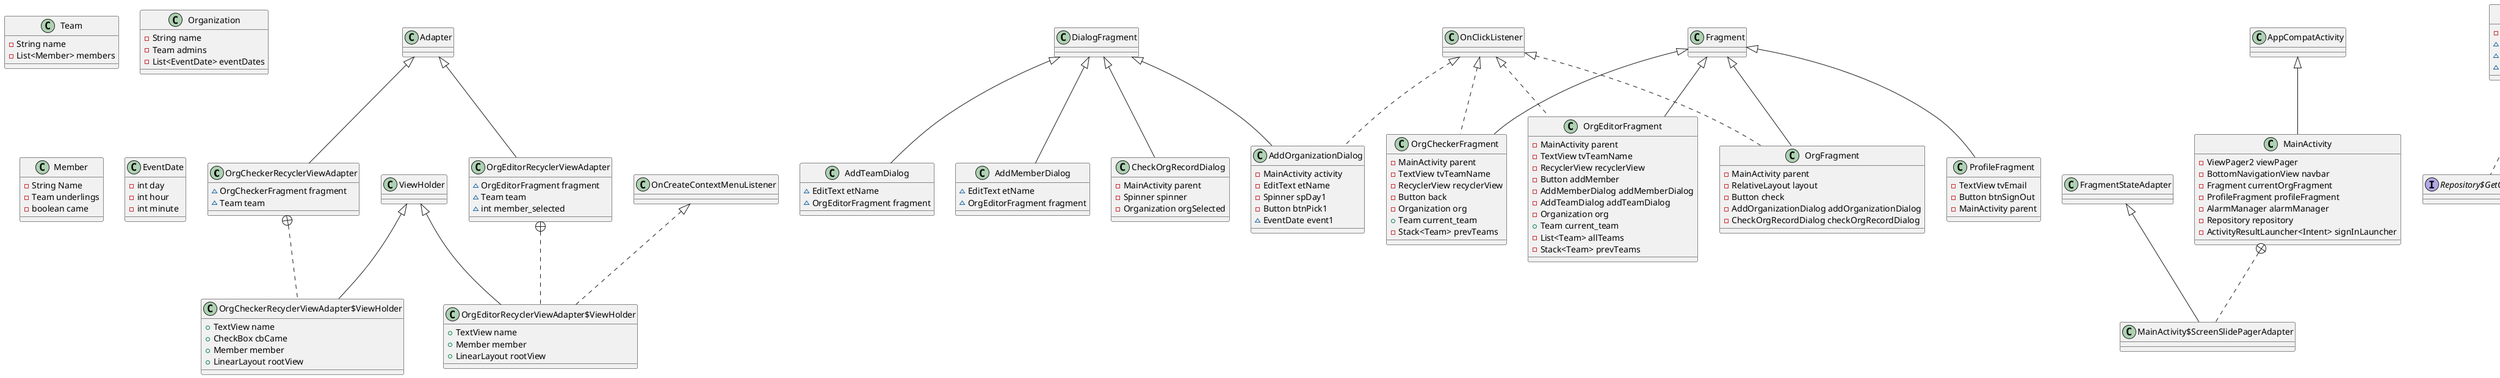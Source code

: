 @startuml
class OrgCheckerRecyclerViewAdapter {
~ OrgCheckerFragment fragment
~ Team team
}

class OrgCheckerRecyclerViewAdapter$ViewHolder {
+ TextView name
+ CheckBox cbCame
+ Member member
+ LinearLayout rootView
}

class Team {
- String name
- List<Member> members
}

class OrgEditorRecyclerViewAdapter {
~ OrgEditorFragment fragment
~ Team team
~ int member_selected
}

class OrgEditorRecyclerViewAdapter$ViewHolder {
+ TextView name
+ Member member
+ LinearLayout rootView
}

class AddTeamDialog {
~ EditText etName
~ OrgEditorFragment fragment
}

class MainActivity {
- ViewPager2 viewPager
- BottomNavigationView navbar
- Fragment currentOrgFragment
- ProfileFragment profileFragment
- AlarmManager alarmManager
- Repository repository
- ActivityResultLauncher<Intent> signInLauncher
}

class MainActivity$ScreenSlidePagerAdapter {
}
class OrgCheckerFragment {
- MainActivity parent
- TextView tvTeamName
- RecyclerView recyclerView
- Button back
- Organization org
+ Team current_team
- Stack<Team> prevTeams
}

class OrgEditorFragment {
- MainActivity parent
- TextView tvTeamName
- RecyclerView recyclerView
- Button addMember
- AddMemberDialog addMemberDialog
- AddTeamDialog addTeamDialog
- Organization org
+ Team current_team
- List<Team> allTeams
- Stack<Team> prevTeams
}

class Organization {
- String name
- Team admins
- List<EventDate> eventDates
}

class AddMemberDialog {
~ EditText etName
~ OrgEditorFragment fragment
}

class AddOrganizationDialog {
- MainActivity activity
- EditText etName
- Spinner spDay1
- Button btnPick1
~ EventDate event1
}

class CheckOrgRecordDialog {
- MainActivity parent
- Spinner spinner
- Organization orgSelected
}

class Member {
- String Name
- Team underlings
- boolean came
}

class OrgFragment {
- MainActivity parent
- RelativeLayout layout
- Button check
- AddOrganizationDialog addOrganizationDialog
- CheckOrgRecordDialog checkOrgRecordDialog
}

class Repository {
- FirebaseFirestore db
~ String ORGS_COLLECTION
~ String VERSION_COLLECTION
~ String ORG_DOC
}

interface Repository$GetOrgListener {
}
interface Repository$GetVersionsListener {
}
class EventDate {
- int day
- int hour
- int minute
}

class ProfileFragment {
- TextView tvEmail
- Button btnSignOut
- MainActivity parent
}

class AlarmReceiver {
}


Adapter <|-- OrgCheckerRecyclerViewAdapter
OrgCheckerRecyclerViewAdapter +.. OrgCheckerRecyclerViewAdapter$ViewHolder
ViewHolder <|-- OrgCheckerRecyclerViewAdapter$ViewHolder
Adapter <|-- OrgEditorRecyclerViewAdapter
OrgEditorRecyclerViewAdapter +.. OrgEditorRecyclerViewAdapter$ViewHolder
OnCreateContextMenuListener <|.. OrgEditorRecyclerViewAdapter$ViewHolder
ViewHolder <|-- OrgEditorRecyclerViewAdapter$ViewHolder
DialogFragment <|-- AddTeamDialog
AppCompatActivity <|-- MainActivity
MainActivity +.. MainActivity$ScreenSlidePagerAdapter
FragmentStateAdapter <|-- MainActivity$ScreenSlidePagerAdapter
OnClickListener <|.. OrgCheckerFragment
Fragment <|-- OrgCheckerFragment
OnClickListener <|.. OrgEditorFragment
Fragment <|-- OrgEditorFragment
DialogFragment <|-- AddMemberDialog
OnClickListener <|.. AddOrganizationDialog
DialogFragment <|-- AddOrganizationDialog
DialogFragment <|-- CheckOrgRecordDialog
OnClickListener <|.. OrgFragment
Fragment <|-- OrgFragment
Repository +.. Repository$GetOrgListener
Repository +.. Repository$GetVersionsListener
Fragment <|-- ProfileFragment
BroadcastReceiver <|-- AlarmReceiver
@enduml